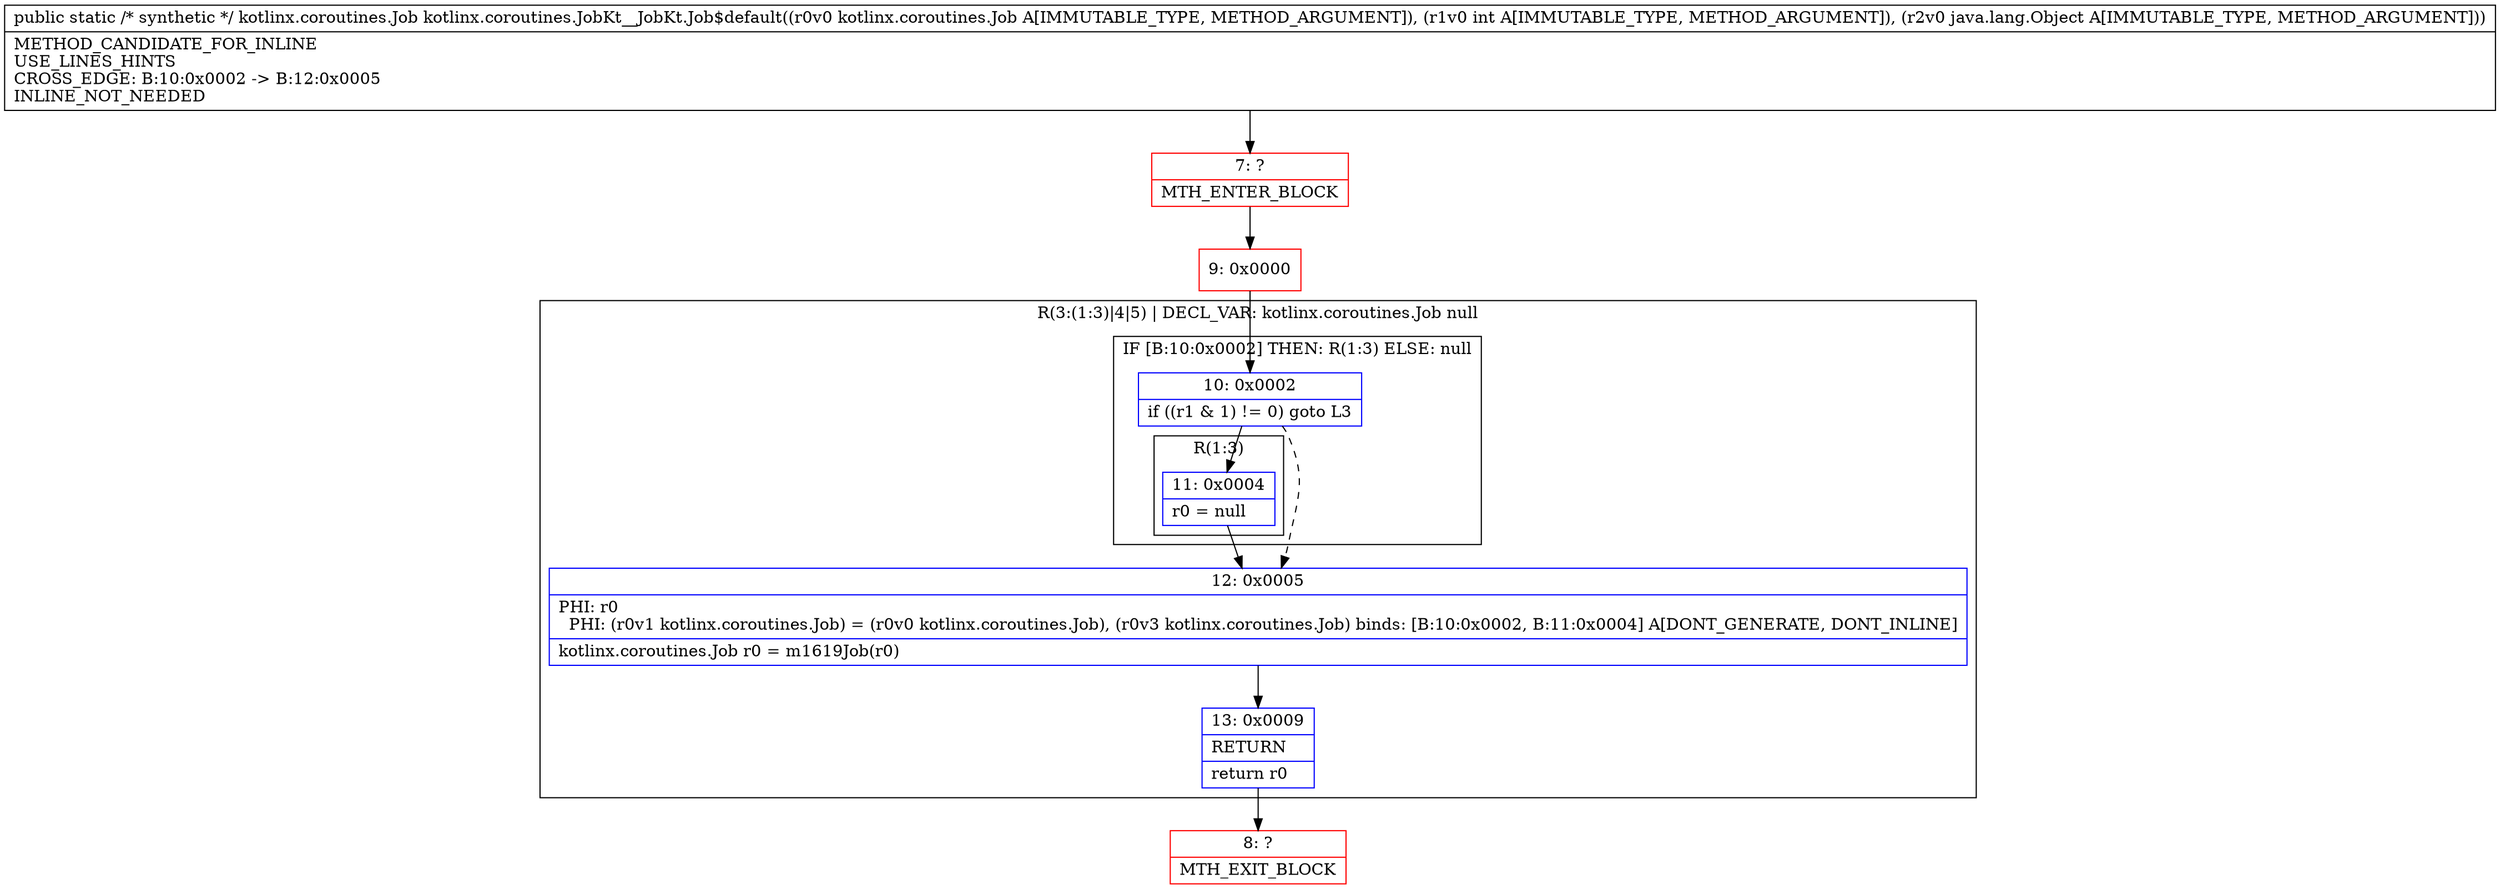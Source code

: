 digraph "CFG forkotlinx.coroutines.JobKt__JobKt.Job$default(Lkotlinx\/coroutines\/Job;ILjava\/lang\/Object;)Lkotlinx\/coroutines\/Job;" {
subgraph cluster_Region_885380762 {
label = "R(3:(1:3)|4|5) | DECL_VAR: kotlinx.coroutines.Job null\l";
node [shape=record,color=blue];
subgraph cluster_IfRegion_1032693185 {
label = "IF [B:10:0x0002] THEN: R(1:3) ELSE: null";
node [shape=record,color=blue];
Node_10 [shape=record,label="{10\:\ 0x0002|if ((r1 & 1) != 0) goto L3\l}"];
subgraph cluster_Region_2016366627 {
label = "R(1:3)";
node [shape=record,color=blue];
Node_11 [shape=record,label="{11\:\ 0x0004|r0 = null\l}"];
}
}
Node_12 [shape=record,label="{12\:\ 0x0005|PHI: r0 \l  PHI: (r0v1 kotlinx.coroutines.Job) = (r0v0 kotlinx.coroutines.Job), (r0v3 kotlinx.coroutines.Job) binds: [B:10:0x0002, B:11:0x0004] A[DONT_GENERATE, DONT_INLINE]\l|kotlinx.coroutines.Job r0 = m1619Job(r0)\l}"];
Node_13 [shape=record,label="{13\:\ 0x0009|RETURN\l|return r0\l}"];
}
Node_7 [shape=record,color=red,label="{7\:\ ?|MTH_ENTER_BLOCK\l}"];
Node_9 [shape=record,color=red,label="{9\:\ 0x0000}"];
Node_8 [shape=record,color=red,label="{8\:\ ?|MTH_EXIT_BLOCK\l}"];
MethodNode[shape=record,label="{public static \/* synthetic *\/ kotlinx.coroutines.Job kotlinx.coroutines.JobKt__JobKt.Job$default((r0v0 kotlinx.coroutines.Job A[IMMUTABLE_TYPE, METHOD_ARGUMENT]), (r1v0 int A[IMMUTABLE_TYPE, METHOD_ARGUMENT]), (r2v0 java.lang.Object A[IMMUTABLE_TYPE, METHOD_ARGUMENT]))  | METHOD_CANDIDATE_FOR_INLINE\lUSE_LINES_HINTS\lCROSS_EDGE: B:10:0x0002 \-\> B:12:0x0005\lINLINE_NOT_NEEDED\l}"];
MethodNode -> Node_7;Node_10 -> Node_11;
Node_10 -> Node_12[style=dashed];
Node_11 -> Node_12;
Node_12 -> Node_13;
Node_13 -> Node_8;
Node_7 -> Node_9;
Node_9 -> Node_10;
}

